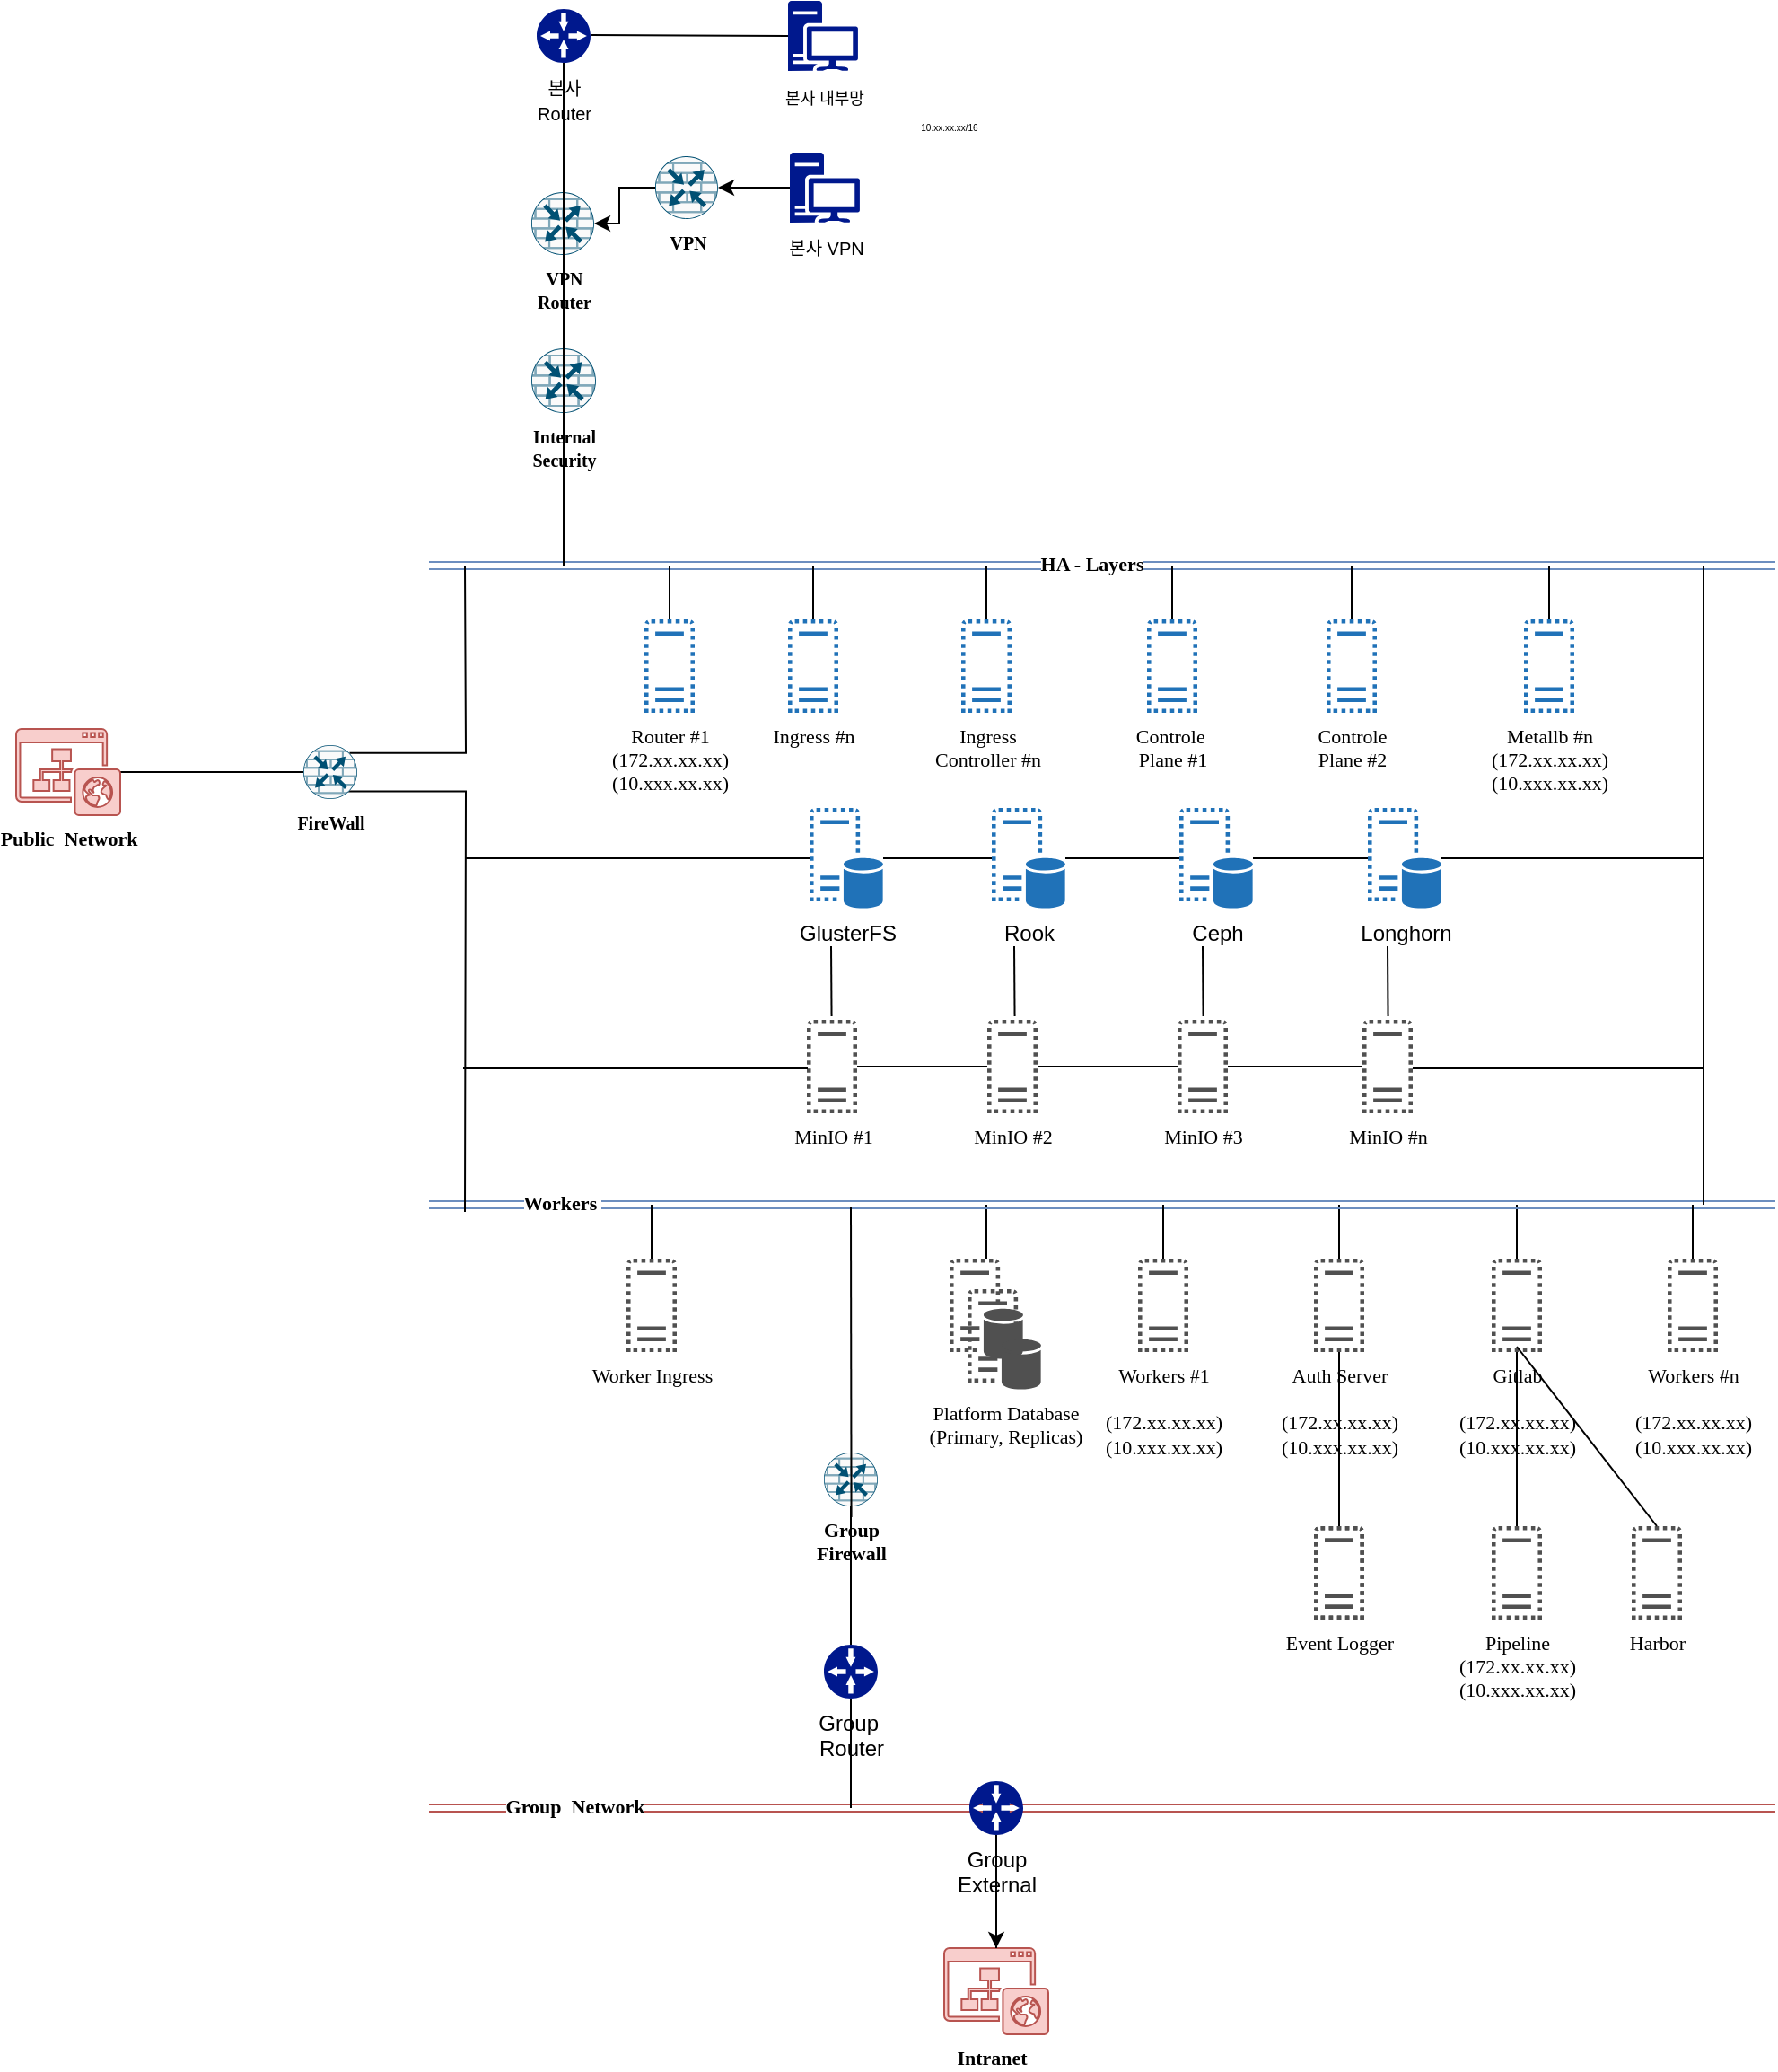 <mxfile version="20.2.3" type="github">
  <diagram name="Page-1" id="bfe91b75-5d2c-26a0-9c1d-138518896778">
    <mxGraphModel dx="1422" dy="1612" grid="1" gridSize="10" guides="1" tooltips="1" connect="1" arrows="1" fold="1" page="1" pageScale="1" pageWidth="1100" pageHeight="850" background="none" math="0" shadow="0">
      <root>
        <mxCell id="0" />
        <mxCell id="1" parent="0" />
        <mxCell id="kw6kMB2n_E4hMTKtBwWy-3" style="edgeStyle=orthogonalEdgeStyle;rounded=0;orthogonalLoop=1;jettySize=auto;html=1;fontFamily=Tahoma;fontSize=11;endArrow=none;endFill=0;fontStyle=0" parent="1" source="kw6kMB2n_E4hMTKtBwWy-5" edge="1">
          <mxGeometry relative="1" as="geometry">
            <mxPoint x="720.5" y="406" as="targetPoint" />
          </mxGeometry>
        </mxCell>
        <mxCell id="kw6kMB2n_E4hMTKtBwWy-5" value="" style="sketch=0;pointerEvents=1;shadow=0;dashed=0;html=1;strokeColor=none;fillColor=#505050;labelPosition=center;verticalLabelPosition=bottom;verticalAlign=top;outlineConnect=0;align=center;shape=mxgraph.office.servers.virtual_database_server;fontFamily=Tahoma;fontSize=11;fontStyle=1" parent="1" vertex="1">
          <mxGeometry x="700" y="436" width="41" height="56" as="geometry" />
        </mxCell>
        <mxCell id="kw6kMB2n_E4hMTKtBwWy-6" value="&lt;span style=&quot;font-weight: normal;&quot;&gt;Event Logger&lt;/span&gt;" style="sketch=0;pointerEvents=1;shadow=0;dashed=0;html=1;strokeColor=none;fillColor=#505050;labelPosition=center;verticalLabelPosition=bottom;verticalAlign=top;outlineConnect=0;align=center;shape=mxgraph.office.servers.virtual_server;fontFamily=Tahoma;fontSize=11;fontStyle=1" parent="1" vertex="1">
          <mxGeometry x="903" y="585" width="28" height="52" as="geometry" />
        </mxCell>
        <mxCell id="kw6kMB2n_E4hMTKtBwWy-7" style="edgeStyle=orthogonalEdgeStyle;rounded=0;orthogonalLoop=1;jettySize=auto;html=1;fontFamily=Tahoma;fontSize=11;endArrow=none;endFill=0;fontStyle=0" parent="1" source="kw6kMB2n_E4hMTKtBwWy-9" edge="1">
          <mxGeometry relative="1" as="geometry">
            <mxPoint x="917" y="406" as="targetPoint" />
          </mxGeometry>
        </mxCell>
        <mxCell id="kw6kMB2n_E4hMTKtBwWy-8" style="edgeStyle=orthogonalEdgeStyle;rounded=0;orthogonalLoop=1;jettySize=auto;html=1;fontFamily=Tahoma;fontSize=11;endArrow=none;endFill=0;" parent="1" source="kw6kMB2n_E4hMTKtBwWy-9" target="kw6kMB2n_E4hMTKtBwWy-6" edge="1">
          <mxGeometry relative="1" as="geometry" />
        </mxCell>
        <mxCell id="kw6kMB2n_E4hMTKtBwWy-9" value="&lt;span style=&quot;font-weight: 400;&quot;&gt;Auth Server&lt;/span&gt;&lt;br&gt;&lt;br&gt;&lt;span style=&quot;font-weight: 400;&quot;&gt;(172.xx.xx.xx)&lt;/span&gt;&lt;br style=&quot;font-weight: 400;&quot;&gt;&lt;span style=&quot;font-weight: 400;&quot;&gt;(10.xxx.xx.xx)&lt;/span&gt;" style="sketch=0;pointerEvents=1;shadow=0;dashed=0;html=1;strokeColor=none;fillColor=#505050;labelPosition=center;verticalLabelPosition=bottom;verticalAlign=top;outlineConnect=0;align=center;shape=mxgraph.office.servers.virtual_server;fontFamily=Tahoma;fontSize=11;fontStyle=1" parent="1" vertex="1">
          <mxGeometry x="903" y="436" width="28" height="52" as="geometry" />
        </mxCell>
        <mxCell id="kw6kMB2n_E4hMTKtBwWy-10" style="edgeStyle=orthogonalEdgeStyle;rounded=0;orthogonalLoop=1;jettySize=auto;html=1;fontFamily=Tahoma;fontSize=11;endArrow=none;endFill=0;fontStyle=0" parent="1" source="kw6kMB2n_E4hMTKtBwWy-11" edge="1">
          <mxGeometry relative="1" as="geometry">
            <mxPoint x="1016" y="406" as="targetPoint" />
          </mxGeometry>
        </mxCell>
        <mxCell id="kw6kMB2n_E4hMTKtBwWy-11" value="&lt;span style=&quot;font-weight: normal;&quot;&gt;Gitlab&lt;/span&gt;&lt;br&gt;&lt;br&gt;&lt;span style=&quot;font-weight: 400;&quot;&gt;(172.xx.xx.xx)&lt;/span&gt;&lt;br style=&quot;font-weight: 400;&quot;&gt;&lt;span style=&quot;font-weight: 400;&quot;&gt;(10.xxx.xx.xx)&lt;/span&gt;" style="sketch=0;pointerEvents=1;shadow=0;dashed=0;html=1;strokeColor=none;fillColor=#505050;labelPosition=center;verticalLabelPosition=bottom;verticalAlign=top;outlineConnect=0;align=center;shape=mxgraph.office.servers.virtual_server;fontFamily=Tahoma;fontSize=11;fontStyle=1" parent="1" vertex="1">
          <mxGeometry x="1002" y="436" width="28" height="52" as="geometry" />
        </mxCell>
        <mxCell id="kw6kMB2n_E4hMTKtBwWy-12" value="" style="shape=link;html=1;rounded=0;fontFamily=Tahoma;fontSize=11;fontStyle=1;fillColor=#dae8fc;strokeColor=#6c8ebf;" parent="1" edge="1">
          <mxGeometry width="100" relative="1" as="geometry">
            <mxPoint x="410" y="406" as="sourcePoint" />
            <mxPoint x="1160" y="406" as="targetPoint" />
          </mxGeometry>
        </mxCell>
        <mxCell id="kw6kMB2n_E4hMTKtBwWy-13" value="Workers&amp;nbsp;" style="edgeLabel;html=1;align=center;verticalAlign=middle;resizable=0;points=[];fontSize=11;fontFamily=Tahoma;fontStyle=1" parent="kw6kMB2n_E4hMTKtBwWy-12" vertex="1" connectable="0">
          <mxGeometry x="0.649" y="1" relative="1" as="geometry">
            <mxPoint x="-545" as="offset" />
          </mxGeometry>
        </mxCell>
        <mxCell id="kw6kMB2n_E4hMTKtBwWy-14" value="" style="shape=link;html=1;rounded=0;fontFamily=Tahoma;fontSize=11;fontStyle=1;fillColor=#dae8fc;strokeColor=#6c8ebf;" parent="1" edge="1">
          <mxGeometry width="100" relative="1" as="geometry">
            <mxPoint x="410" y="50" as="sourcePoint" />
            <mxPoint x="1160" y="50" as="targetPoint" />
          </mxGeometry>
        </mxCell>
        <mxCell id="kw6kMB2n_E4hMTKtBwWy-15" value="HA - Layers" style="edgeLabel;html=1;align=center;verticalAlign=middle;resizable=0;points=[];fontSize=11;fontFamily=Tahoma;fontStyle=1" parent="kw6kMB2n_E4hMTKtBwWy-14" vertex="1" connectable="0">
          <mxGeometry x="0.649" y="1" relative="1" as="geometry">
            <mxPoint x="-250" as="offset" />
          </mxGeometry>
        </mxCell>
        <mxCell id="kw6kMB2n_E4hMTKtBwWy-16" style="edgeStyle=orthogonalEdgeStyle;rounded=0;orthogonalLoop=1;jettySize=auto;html=1;fontFamily=Tahoma;fontSize=11;endArrow=none;endFill=0;fontStyle=0" parent="1" source="kw6kMB2n_E4hMTKtBwWy-17" edge="1">
          <mxGeometry relative="1" as="geometry">
            <mxPoint x="720.5" y="50" as="targetPoint" />
          </mxGeometry>
        </mxCell>
        <mxCell id="kw6kMB2n_E4hMTKtBwWy-17" value="Ingress&lt;br&gt;Controller #n" style="sketch=0;pointerEvents=1;shadow=0;dashed=0;html=1;strokeColor=none;labelPosition=center;verticalLabelPosition=bottom;verticalAlign=top;outlineConnect=0;align=center;shape=mxgraph.office.servers.virtual_server;fillColor=#2072B8;fontFamily=Tahoma;fontSize=11;fontStyle=0" parent="1" vertex="1">
          <mxGeometry x="706.5" y="80" width="28" height="52" as="geometry" />
        </mxCell>
        <mxCell id="kw6kMB2n_E4hMTKtBwWy-18" style="edgeStyle=orthogonalEdgeStyle;rounded=0;orthogonalLoop=1;jettySize=auto;html=1;fontFamily=Tahoma;fontSize=11;endArrow=none;endFill=0;fontStyle=0" parent="1" source="kw6kMB2n_E4hMTKtBwWy-19" edge="1">
          <mxGeometry relative="1" as="geometry">
            <mxPoint x="824" y="50" as="targetPoint" />
          </mxGeometry>
        </mxCell>
        <mxCell id="kw6kMB2n_E4hMTKtBwWy-19" value="Controle&amp;nbsp;&lt;br&gt;Plane #1" style="sketch=0;pointerEvents=1;shadow=0;dashed=0;html=1;strokeColor=none;labelPosition=center;verticalLabelPosition=bottom;verticalAlign=top;outlineConnect=0;align=center;shape=mxgraph.office.servers.virtual_server;fillColor=#2072B8;fontFamily=Tahoma;fontSize=11;fontStyle=0" parent="1" vertex="1">
          <mxGeometry x="810" y="80" width="28" height="52" as="geometry" />
        </mxCell>
        <mxCell id="kw6kMB2n_E4hMTKtBwWy-20" style="edgeStyle=orthogonalEdgeStyle;rounded=0;orthogonalLoop=1;jettySize=auto;html=1;fontFamily=Tahoma;fontSize=11;endArrow=none;endFill=0;fontStyle=0" parent="1" source="kw6kMB2n_E4hMTKtBwWy-21" edge="1">
          <mxGeometry relative="1" as="geometry">
            <mxPoint x="924" y="50" as="targetPoint" />
          </mxGeometry>
        </mxCell>
        <mxCell id="kw6kMB2n_E4hMTKtBwWy-21" value="Controle&lt;br&gt;Plane #2" style="sketch=0;pointerEvents=1;shadow=0;dashed=0;html=1;strokeColor=none;labelPosition=center;verticalLabelPosition=bottom;verticalAlign=top;outlineConnect=0;align=center;shape=mxgraph.office.servers.virtual_server;fillColor=#2072B8;fontFamily=Tahoma;fontSize=11;fontStyle=0" parent="1" vertex="1">
          <mxGeometry x="910" y="80" width="28" height="52" as="geometry" />
        </mxCell>
        <mxCell id="kw6kMB2n_E4hMTKtBwWy-22" style="edgeStyle=orthogonalEdgeStyle;rounded=0;orthogonalLoop=1;jettySize=auto;html=1;fontFamily=Tahoma;fontSize=11;endArrow=none;endFill=0;fontStyle=0" parent="1" source="kw6kMB2n_E4hMTKtBwWy-23" edge="1">
          <mxGeometry relative="1" as="geometry">
            <mxPoint x="1034" y="50" as="targetPoint" />
          </mxGeometry>
        </mxCell>
        <mxCell id="kw6kMB2n_E4hMTKtBwWy-23" value="Metallb #n&lt;br&gt;(172.xx.xx.xx)&lt;br&gt;(10.xxx.xx.xx)" style="sketch=0;pointerEvents=1;shadow=0;dashed=0;html=1;strokeColor=none;labelPosition=center;verticalLabelPosition=bottom;verticalAlign=top;outlineConnect=0;align=center;shape=mxgraph.office.servers.virtual_server;fillColor=#2072B8;fontFamily=Tahoma;fontSize=11;fontStyle=0" parent="1" vertex="1">
          <mxGeometry x="1020" y="80" width="28" height="52" as="geometry" />
        </mxCell>
        <mxCell id="kw6kMB2n_E4hMTKtBwWy-24" style="edgeStyle=orthogonalEdgeStyle;rounded=0;orthogonalLoop=1;jettySize=auto;html=1;fontFamily=Tahoma;fontSize=11;endArrow=none;endFill=0;fontStyle=0" parent="1" source="kw6kMB2n_E4hMTKtBwWy-25" edge="1">
          <mxGeometry relative="1" as="geometry">
            <mxPoint x="819" y="406" as="targetPoint" />
          </mxGeometry>
        </mxCell>
        <mxCell id="kw6kMB2n_E4hMTKtBwWy-25" value="Workers #1&lt;br&gt;&lt;br&gt;(172.xx.xx.xx)&lt;br&gt;(10.xxx.xx.xx)" style="sketch=0;pointerEvents=1;shadow=0;dashed=0;html=1;strokeColor=none;fillColor=#505050;labelPosition=center;verticalLabelPosition=bottom;verticalAlign=top;outlineConnect=0;align=center;shape=mxgraph.office.servers.virtual_server;fontFamily=Tahoma;fontSize=11;fontStyle=0" parent="1" vertex="1">
          <mxGeometry x="805" y="436" width="28" height="52" as="geometry" />
        </mxCell>
        <mxCell id="kw6kMB2n_E4hMTKtBwWy-26" style="edgeStyle=orthogonalEdgeStyle;rounded=0;orthogonalLoop=1;jettySize=auto;html=1;fontFamily=Tahoma;fontSize=11;endArrow=none;endFill=0;fontStyle=0" parent="1" source="kw6kMB2n_E4hMTKtBwWy-27" edge="1">
          <mxGeometry relative="1" as="geometry">
            <mxPoint x="1114" y="406" as="targetPoint" />
          </mxGeometry>
        </mxCell>
        <mxCell id="kw6kMB2n_E4hMTKtBwWy-27" value="Workers #n&lt;br&gt;&lt;br&gt;(172.xx.xx.xx)&lt;br&gt;(10.xxx.xx.xx)" style="sketch=0;pointerEvents=1;shadow=0;dashed=0;html=1;strokeColor=none;fillColor=#505050;labelPosition=center;verticalLabelPosition=bottom;verticalAlign=top;outlineConnect=0;align=center;shape=mxgraph.office.servers.virtual_server;fontFamily=Tahoma;fontSize=11;fontStyle=0" parent="1" vertex="1">
          <mxGeometry x="1100" y="436" width="28" height="52" as="geometry" />
        </mxCell>
        <mxCell id="kw6kMB2n_E4hMTKtBwWy-28" style="edgeStyle=orthogonalEdgeStyle;rounded=0;orthogonalLoop=1;jettySize=auto;html=1;fontFamily=Tahoma;fontSize=11;endArrow=none;endFill=0;fontStyle=0" parent="1" source="kw6kMB2n_E4hMTKtBwWy-29" edge="1">
          <mxGeometry relative="1" as="geometry">
            <mxPoint x="534" y="406" as="targetPoint" />
          </mxGeometry>
        </mxCell>
        <mxCell id="kw6kMB2n_E4hMTKtBwWy-29" value="Worker Ingress" style="sketch=0;pointerEvents=1;shadow=0;dashed=0;html=1;strokeColor=none;fillColor=#505050;labelPosition=center;verticalLabelPosition=bottom;verticalAlign=top;outlineConnect=0;align=center;shape=mxgraph.office.servers.virtual_server;fontFamily=Tahoma;fontSize=11;fontStyle=0" parent="1" vertex="1">
          <mxGeometry x="520" y="436" width="28" height="52" as="geometry" />
        </mxCell>
        <mxCell id="kw6kMB2n_E4hMTKtBwWy-30" style="edgeStyle=orthogonalEdgeStyle;rounded=0;orthogonalLoop=1;jettySize=auto;html=1;fontFamily=Tahoma;fontSize=11;endArrow=none;endFill=0;fontStyle=0" parent="1" source="kw6kMB2n_E4hMTKtBwWy-31" edge="1">
          <mxGeometry relative="1" as="geometry">
            <mxPoint x="544" y="50" as="targetPoint" />
          </mxGeometry>
        </mxCell>
        <mxCell id="kw6kMB2n_E4hMTKtBwWy-31" value="Router #1&lt;br&gt;(172.xx.xx.xx)&lt;br&gt;(10.xxx.xx.xx)" style="sketch=0;pointerEvents=1;shadow=0;dashed=0;html=1;strokeColor=none;labelPosition=center;verticalLabelPosition=bottom;verticalAlign=top;outlineConnect=0;align=center;shape=mxgraph.office.servers.virtual_server;fillColor=#2072B8;fontFamily=Tahoma;fontSize=11;fontStyle=0" parent="1" vertex="1">
          <mxGeometry x="530" y="80" width="28" height="52" as="geometry" />
        </mxCell>
        <mxCell id="kw6kMB2n_E4hMTKtBwWy-32" style="edgeStyle=orthogonalEdgeStyle;rounded=0;orthogonalLoop=1;jettySize=auto;html=1;fontFamily=Tahoma;fontSize=11;endArrow=none;endFill=0;fontStyle=0" parent="1" source="kw6kMB2n_E4hMTKtBwWy-33" edge="1">
          <mxGeometry relative="1" as="geometry">
            <mxPoint x="624" y="50" as="targetPoint" />
          </mxGeometry>
        </mxCell>
        <mxCell id="kw6kMB2n_E4hMTKtBwWy-33" value="Ingress #n" style="sketch=0;pointerEvents=1;shadow=0;dashed=0;html=1;strokeColor=none;labelPosition=center;verticalLabelPosition=bottom;verticalAlign=top;outlineConnect=0;align=center;shape=mxgraph.office.servers.virtual_server;fillColor=#2072B8;fontFamily=Tahoma;fontSize=11;fontStyle=0" parent="1" vertex="1">
          <mxGeometry x="610" y="80" width="28" height="52" as="geometry" />
        </mxCell>
        <mxCell id="kw6kMB2n_E4hMTKtBwWy-34" style="edgeStyle=orthogonalEdgeStyle;rounded=0;orthogonalLoop=1;jettySize=auto;html=1;exitX=0.856;exitY=0.145;exitDx=0;exitDy=0;exitPerimeter=0;fontFamily=Tahoma;fontSize=11;endArrow=none;endFill=0;fontStyle=0" parent="1" source="kw6kMB2n_E4hMTKtBwWy-36" edge="1">
          <mxGeometry relative="1" as="geometry">
            <mxPoint x="430" y="50" as="targetPoint" />
            <mxPoint x="356.5" y="160" as="sourcePoint" />
          </mxGeometry>
        </mxCell>
        <mxCell id="kw6kMB2n_E4hMTKtBwWy-35" style="edgeStyle=orthogonalEdgeStyle;rounded=0;orthogonalLoop=1;jettySize=auto;html=1;exitX=0.7;exitY=0.86;exitDx=0;exitDy=0;exitPerimeter=0;fontFamily=Tahoma;fontSize=11;endArrow=none;endFill=0;fontStyle=0" parent="1" source="kw6kMB2n_E4hMTKtBwWy-36" edge="1">
          <mxGeometry relative="1" as="geometry">
            <mxPoint x="430" y="410" as="targetPoint" />
            <mxPoint x="356.5" y="187.5" as="sourcePoint" />
          </mxGeometry>
        </mxCell>
        <mxCell id="kw6kMB2n_E4hMTKtBwWy-36" value="&lt;font style=&quot;font-size: 10px;&quot;&gt;FireWall&lt;/font&gt;" style="sketch=0;points=[[0.5,0,0],[1,0.5,0],[0.5,1,0],[0,0.5,0],[0.145,0.145,0],[0.856,0.145,0],[0.855,0.856,0],[0.145,0.855,0]];verticalLabelPosition=bottom;html=1;verticalAlign=top;aspect=fixed;align=center;pointerEvents=1;shape=mxgraph.cisco19.rect;prIcon=router_with_firewall;fillColor=#FAFAFA;strokeColor=#005073;fontFamily=Tahoma;fontSize=11;fontStyle=1" parent="1" vertex="1">
          <mxGeometry x="340" y="150" width="30" height="30" as="geometry" />
        </mxCell>
        <mxCell id="kw6kMB2n_E4hMTKtBwWy-37" style="edgeStyle=orthogonalEdgeStyle;rounded=0;orthogonalLoop=1;jettySize=auto;html=1;entryX=0;entryY=0.5;entryDx=0;entryDy=0;entryPerimeter=0;fontFamily=Tahoma;fontSize=11;endArrow=none;endFill=0;fontStyle=0" parent="1" source="kw6kMB2n_E4hMTKtBwWy-38" target="kw6kMB2n_E4hMTKtBwWy-36" edge="1">
          <mxGeometry relative="1" as="geometry" />
        </mxCell>
        <mxCell id="kw6kMB2n_E4hMTKtBwWy-38" value="Public&amp;nbsp; Network" style="sketch=0;pointerEvents=1;shadow=0;dashed=0;html=1;strokeColor=#b85450;fillColor=#f8cecc;labelPosition=center;verticalLabelPosition=bottom;verticalAlign=top;outlineConnect=0;align=center;shape=mxgraph.office.sites.website_public;fontFamily=Tahoma;fontSize=11;fontStyle=1" parent="1" vertex="1">
          <mxGeometry x="180" y="141" width="58" height="48" as="geometry" />
        </mxCell>
        <mxCell id="kw6kMB2n_E4hMTKtBwWy-39" value="" style="shape=link;html=1;rounded=0;fontFamily=Tahoma;fontSize=11;fillColor=#f8cecc;strokeColor=#b85450;fontStyle=1" parent="1" edge="1">
          <mxGeometry width="100" relative="1" as="geometry">
            <mxPoint x="410" y="742" as="sourcePoint" />
            <mxPoint x="1160" y="742" as="targetPoint" />
          </mxGeometry>
        </mxCell>
        <mxCell id="kw6kMB2n_E4hMTKtBwWy-40" value="Group&amp;nbsp; Network" style="edgeLabel;html=1;align=center;verticalAlign=middle;resizable=0;points=[];fontSize=11;fontFamily=Tahoma;fontStyle=1" parent="kw6kMB2n_E4hMTKtBwWy-39" vertex="1" connectable="0">
          <mxGeometry x="0.649" y="1" relative="1" as="geometry">
            <mxPoint x="-538" as="offset" />
          </mxGeometry>
        </mxCell>
        <mxCell id="kw6kMB2n_E4hMTKtBwWy-41" style="edgeStyle=orthogonalEdgeStyle;rounded=0;orthogonalLoop=1;jettySize=auto;html=1;fontFamily=Tahoma;fontSize=11;endArrow=none;endFill=0;fontStyle=0;exitX=0.5;exitY=1;exitDx=0;exitDy=0;exitPerimeter=0;startArrow=none;" parent="1" source="kw6kMB2n_E4hMTKtBwWy-51" edge="1">
          <mxGeometry relative="1" as="geometry">
            <mxPoint x="645" y="742" as="targetPoint" />
          </mxGeometry>
        </mxCell>
        <mxCell id="kw6kMB2n_E4hMTKtBwWy-42" value="Group&lt;br&gt;Firewall" style="sketch=0;points=[[0.5,0,0],[1,0.5,0],[0.5,1,0],[0,0.5,0],[0.145,0.145,0],[0.856,0.145,0],[0.855,0.856,0],[0.145,0.855,0]];verticalLabelPosition=bottom;html=1;verticalAlign=top;aspect=fixed;align=center;pointerEvents=1;shape=mxgraph.cisco19.rect;prIcon=router_with_firewall;fillColor=#FAFAFA;strokeColor=#005073;fontFamily=Tahoma;fontSize=11;fontStyle=1" parent="1" vertex="1">
          <mxGeometry x="630" y="544" width="30" height="30" as="geometry" />
        </mxCell>
        <mxCell id="kw6kMB2n_E4hMTKtBwWy-43" value="" style="sketch=0;pointerEvents=1;shadow=0;dashed=0;html=1;strokeColor=none;fillColor=#505050;labelPosition=center;verticalLabelPosition=bottom;verticalAlign=top;outlineConnect=0;align=center;shape=mxgraph.office.servers.virtual_server;fontFamily=Tahoma;fontSize=11;fontStyle=1" parent="1" vertex="1">
          <mxGeometry x="903" y="585" width="28" height="52" as="geometry" />
        </mxCell>
        <mxCell id="kw6kMB2n_E4hMTKtBwWy-46" value="&lt;span style=&quot;font-weight: normal;&quot;&gt;Pipeline&lt;br&gt;&lt;/span&gt;&lt;span style=&quot;font-weight: 400;&quot;&gt;(172.xx.xx.xx)&lt;/span&gt;&lt;br style=&quot;font-weight: 400;&quot;&gt;&lt;span style=&quot;font-weight: 400;&quot;&gt;(10.xxx.xx.xx)&lt;/span&gt;&lt;span style=&quot;font-weight: normal;&quot;&gt;&lt;br&gt;&lt;/span&gt;" style="sketch=0;pointerEvents=1;shadow=0;dashed=0;html=1;strokeColor=none;fillColor=#505050;labelPosition=center;verticalLabelPosition=bottom;verticalAlign=top;outlineConnect=0;align=center;shape=mxgraph.office.servers.virtual_server;fontFamily=Tahoma;fontSize=11;fontStyle=1" parent="1" vertex="1">
          <mxGeometry x="1002" y="585" width="28" height="52" as="geometry" />
        </mxCell>
        <mxCell id="kw6kMB2n_E4hMTKtBwWy-47" value="&lt;span style=&quot;font-weight: normal;&quot;&gt;Harbor&lt;/span&gt;" style="sketch=0;pointerEvents=1;shadow=0;dashed=0;html=1;strokeColor=none;fillColor=#505050;labelPosition=center;verticalLabelPosition=bottom;verticalAlign=top;outlineConnect=0;align=center;shape=mxgraph.office.servers.virtual_server;fontFamily=Tahoma;fontSize=11;fontStyle=1" parent="1" vertex="1">
          <mxGeometry x="1080" y="585" width="28" height="52" as="geometry" />
        </mxCell>
        <mxCell id="kw6kMB2n_E4hMTKtBwWy-48" value="" style="endArrow=none;html=1;rounded=0;" parent="1" source="kw6kMB2n_E4hMTKtBwWy-46" target="kw6kMB2n_E4hMTKtBwWy-11" edge="1">
          <mxGeometry width="50" height="50" relative="1" as="geometry">
            <mxPoint x="1020" y="565" as="sourcePoint" />
            <mxPoint x="1070" y="515" as="targetPoint" />
          </mxGeometry>
        </mxCell>
        <mxCell id="kw6kMB2n_E4hMTKtBwWy-49" value="" style="endArrow=none;html=1;rounded=0;entryX=0.5;entryY=0;entryDx=0;entryDy=0;entryPerimeter=0;" parent="1" target="kw6kMB2n_E4hMTKtBwWy-47" edge="1">
          <mxGeometry width="50" height="50" relative="1" as="geometry">
            <mxPoint x="1016" y="485" as="sourcePoint" />
            <mxPoint x="1050" y="585" as="targetPoint" />
          </mxGeometry>
        </mxCell>
        <mxCell id="kw6kMB2n_E4hMTKtBwWy-51" value="Group&amp;nbsp;&lt;br&gt;Router" style="sketch=0;aspect=fixed;pointerEvents=1;shadow=0;dashed=0;html=1;strokeColor=none;labelPosition=center;verticalLabelPosition=bottom;verticalAlign=top;align=center;fillColor=#00188D;shape=mxgraph.mscae.enterprise.gateway" parent="1" vertex="1">
          <mxGeometry x="630" y="651" width="30" height="30" as="geometry" />
        </mxCell>
        <mxCell id="kw6kMB2n_E4hMTKtBwWy-52" value="" style="edgeStyle=orthogonalEdgeStyle;rounded=0;orthogonalLoop=1;jettySize=auto;html=1;fontFamily=Tahoma;fontSize=11;endArrow=none;endFill=0;fontStyle=0;exitX=0.5;exitY=1;exitDx=0;exitDy=0;exitPerimeter=0;entryX=0.5;entryY=0;entryDx=0;entryDy=0;entryPerimeter=0;" parent="1" source="kw6kMB2n_E4hMTKtBwWy-42" target="kw6kMB2n_E4hMTKtBwWy-51" edge="1">
          <mxGeometry relative="1" as="geometry">
            <mxPoint x="645.0" y="675" as="targetPoint" />
            <mxPoint x="645" y="492" as="sourcePoint" />
          </mxGeometry>
        </mxCell>
        <mxCell id="kw6kMB2n_E4hMTKtBwWy-138" value="" style="edgeStyle=orthogonalEdgeStyle;rounded=0;orthogonalLoop=1;jettySize=auto;html=1;fontSize=10;" parent="1" source="kw6kMB2n_E4hMTKtBwWy-53" target="kw6kMB2n_E4hMTKtBwWy-136" edge="1">
          <mxGeometry relative="1" as="geometry" />
        </mxCell>
        <mxCell id="kw6kMB2n_E4hMTKtBwWy-53" value="Group&lt;br&gt;External" style="sketch=0;aspect=fixed;pointerEvents=1;shadow=0;dashed=0;html=1;strokeColor=none;labelPosition=center;verticalLabelPosition=bottom;verticalAlign=top;align=center;fillColor=#00188D;shape=mxgraph.mscae.enterprise.gateway" parent="1" vertex="1">
          <mxGeometry x="711" y="727" width="30" height="30" as="geometry" />
        </mxCell>
        <mxCell id="kw6kMB2n_E4hMTKtBwWy-54" value="&lt;font style=&quot;font-size: 9px;&quot;&gt;본사 내부망&lt;/font&gt;" style="sketch=0;aspect=fixed;pointerEvents=1;shadow=0;dashed=0;html=1;strokeColor=none;labelPosition=center;verticalLabelPosition=bottom;verticalAlign=top;align=center;fillColor=#00188D;shape=mxgraph.mscae.enterprise.workstation_client" parent="1" vertex="1">
          <mxGeometry x="610" y="-264.5" width="39" height="39" as="geometry" />
        </mxCell>
        <mxCell id="kw6kMB2n_E4hMTKtBwWy-55" value="&lt;font size=&quot;1&quot;&gt;본사&lt;br&gt;Router&lt;br&gt;&lt;/font&gt;" style="sketch=0;aspect=fixed;pointerEvents=1;shadow=0;dashed=0;html=1;strokeColor=none;labelPosition=center;verticalLabelPosition=bottom;verticalAlign=top;align=center;fillColor=#00188D;shape=mxgraph.mscae.enterprise.gateway" parent="1" vertex="1">
          <mxGeometry x="470" y="-260" width="30" height="30" as="geometry" />
        </mxCell>
        <mxCell id="kw6kMB2n_E4hMTKtBwWy-56" value="&lt;font size=&quot;1&quot;&gt;VPN&lt;br&gt;Router&lt;br&gt;&lt;/font&gt;" style="sketch=0;points=[[0.5,0,0],[1,0.5,0],[0.5,1,0],[0,0.5,0],[0.145,0.145,0],[0.856,0.145,0],[0.855,0.856,0],[0.145,0.855,0]];verticalLabelPosition=bottom;html=1;verticalAlign=top;aspect=fixed;align=center;pointerEvents=1;shape=mxgraph.cisco19.rect;prIcon=router_with_firewall;fillColor=#FAFAFA;strokeColor=#005073;fontFamily=Tahoma;fontSize=11;fontStyle=1" parent="1" vertex="1">
          <mxGeometry x="467" y="-158" width="35" height="35" as="geometry" />
        </mxCell>
        <mxCell id="kw6kMB2n_E4hMTKtBwWy-57" value="&lt;font size=&quot;1&quot;&gt;Internal&lt;br&gt;Security&lt;br&gt;&lt;/font&gt;" style="sketch=0;points=[[0.5,0,0],[1,0.5,0],[0.5,1,0],[0,0.5,0],[0.145,0.145,0],[0.856,0.145,0],[0.855,0.856,0],[0.145,0.855,0]];verticalLabelPosition=bottom;html=1;verticalAlign=top;aspect=fixed;align=center;pointerEvents=1;shape=mxgraph.cisco19.rect;prIcon=router_with_firewall;fillColor=#FAFAFA;strokeColor=#005073;fontFamily=Tahoma;fontSize=11;fontStyle=1" parent="1" vertex="1">
          <mxGeometry x="467" y="-71" width="36" height="36" as="geometry" />
        </mxCell>
        <mxCell id="kw6kMB2n_E4hMTKtBwWy-58" value="" style="endArrow=none;html=1;rounded=0;entryX=0;entryY=0.5;entryDx=0;entryDy=0;entryPerimeter=0;" parent="1" target="kw6kMB2n_E4hMTKtBwWy-54" edge="1">
          <mxGeometry width="50" height="50" relative="1" as="geometry">
            <mxPoint x="500" y="-245.5" as="sourcePoint" />
            <mxPoint x="620" y="-170.5" as="targetPoint" />
          </mxGeometry>
        </mxCell>
        <mxCell id="kw6kMB2n_E4hMTKtBwWy-59" value="" style="endArrow=none;html=1;rounded=0;entryX=0.5;entryY=1;entryDx=0;entryDy=0;entryPerimeter=0;" parent="1" target="kw6kMB2n_E4hMTKtBwWy-55" edge="1">
          <mxGeometry width="50" height="50" relative="1" as="geometry">
            <mxPoint x="485" y="50" as="sourcePoint" />
            <mxPoint x="430" y="-180" as="targetPoint" />
          </mxGeometry>
        </mxCell>
        <mxCell id="kw6kMB2n_E4hMTKtBwWy-60" value="" style="edgeStyle=orthogonalEdgeStyle;rounded=0;orthogonalLoop=1;jettySize=auto;html=1;" parent="1" source="kw6kMB2n_E4hMTKtBwWy-61" target="kw6kMB2n_E4hMTKtBwWy-63" edge="1">
          <mxGeometry relative="1" as="geometry" />
        </mxCell>
        <mxCell id="kw6kMB2n_E4hMTKtBwWy-61" value="&lt;font size=&quot;1&quot;&gt;본사 VPN&lt;br&gt;&lt;/font&gt;" style="sketch=0;aspect=fixed;pointerEvents=1;shadow=0;dashed=0;html=1;strokeColor=none;labelPosition=center;verticalLabelPosition=bottom;verticalAlign=top;align=center;fillColor=#00188D;shape=mxgraph.mscae.enterprise.workstation_client" parent="1" vertex="1">
          <mxGeometry x="611" y="-180" width="39" height="39" as="geometry" />
        </mxCell>
        <mxCell id="kw6kMB2n_E4hMTKtBwWy-62" value="" style="edgeStyle=orthogonalEdgeStyle;rounded=0;orthogonalLoop=1;jettySize=auto;html=1;" parent="1" source="kw6kMB2n_E4hMTKtBwWy-63" target="kw6kMB2n_E4hMTKtBwWy-56" edge="1">
          <mxGeometry relative="1" as="geometry" />
        </mxCell>
        <mxCell id="kw6kMB2n_E4hMTKtBwWy-63" value="&lt;font size=&quot;1&quot;&gt;VPN&lt;br&gt;&lt;/font&gt;" style="sketch=0;points=[[0.5,0,0],[1,0.5,0],[0.5,1,0],[0,0.5,0],[0.145,0.145,0],[0.856,0.145,0],[0.855,0.856,0],[0.145,0.855,0]];verticalLabelPosition=bottom;html=1;verticalAlign=top;aspect=fixed;align=center;pointerEvents=1;shape=mxgraph.cisco19.rect;prIcon=router_with_firewall;fillColor=#FAFAFA;strokeColor=#005073;fontFamily=Tahoma;fontSize=11;fontStyle=1" parent="1" vertex="1">
          <mxGeometry x="536" y="-178" width="35" height="35" as="geometry" />
        </mxCell>
        <mxCell id="kw6kMB2n_E4hMTKtBwWy-65" value="10.xx.xx.xx/16" style="text;html=1;strokeColor=none;fillColor=none;align=center;verticalAlign=middle;whiteSpace=wrap;rounded=0;fontSize=5;" parent="1" vertex="1">
          <mxGeometry x="650" y="-230" width="100" height="70" as="geometry" />
        </mxCell>
        <mxCell id="kw6kMB2n_E4hMTKtBwWy-72" value="Rook&lt;br&gt;" style="sketch=0;pointerEvents=1;shadow=0;dashed=0;html=1;strokeColor=none;labelPosition=center;verticalLabelPosition=bottom;verticalAlign=top;outlineConnect=0;align=center;shape=mxgraph.office.servers.virtual_database_server;fillColor=#2072B8;" parent="1" vertex="1">
          <mxGeometry x="723.5" y="185" width="41" height="56" as="geometry" />
        </mxCell>
        <mxCell id="kw6kMB2n_E4hMTKtBwWy-75" value="GlusterFS" style="sketch=0;pointerEvents=1;shadow=0;dashed=0;html=1;strokeColor=none;labelPosition=center;verticalLabelPosition=bottom;verticalAlign=top;outlineConnect=0;align=center;shape=mxgraph.office.servers.virtual_database_server;fillColor=#2072B8;" parent="1" vertex="1">
          <mxGeometry x="622" y="185" width="41" height="56" as="geometry" />
        </mxCell>
        <mxCell id="kw6kMB2n_E4hMTKtBwWy-77" value="Ceph" style="sketch=0;pointerEvents=1;shadow=0;dashed=0;html=1;strokeColor=none;labelPosition=center;verticalLabelPosition=bottom;verticalAlign=top;outlineConnect=0;align=center;shape=mxgraph.office.servers.virtual_database_server;fillColor=#2072B8;" parent="1" vertex="1">
          <mxGeometry x="828" y="185" width="41" height="56" as="geometry" />
        </mxCell>
        <mxCell id="kw6kMB2n_E4hMTKtBwWy-89" value="Longhorn" style="sketch=0;pointerEvents=1;shadow=0;dashed=0;html=1;strokeColor=none;labelPosition=center;verticalLabelPosition=bottom;verticalAlign=top;outlineConnect=0;align=center;shape=mxgraph.office.servers.virtual_database_server;fillColor=#2072B8;" parent="1" vertex="1">
          <mxGeometry x="933" y="185" width="41" height="56" as="geometry" />
        </mxCell>
        <mxCell id="kw6kMB2n_E4hMTKtBwWy-98" value="" style="endArrow=none;html=1;rounded=0;fontSize=10;" parent="1" source="kw6kMB2n_E4hMTKtBwWy-75" edge="1">
          <mxGeometry width="50" height="50" relative="1" as="geometry">
            <mxPoint x="680" y="300" as="sourcePoint" />
            <mxPoint x="430" y="213" as="targetPoint" />
          </mxGeometry>
        </mxCell>
        <mxCell id="kw6kMB2n_E4hMTKtBwWy-99" value="" style="endArrow=none;html=1;rounded=0;fontSize=10;edgeStyle=orthogonalEdgeStyle;" parent="1" target="kw6kMB2n_E4hMTKtBwWy-89" edge="1">
          <mxGeometry width="50" height="50" relative="1" as="geometry">
            <mxPoint x="1120" y="50" as="sourcePoint" />
            <mxPoint x="990" y="212.52" as="targetPoint" />
            <Array as="points">
              <mxPoint x="1120" y="213" />
            </Array>
          </mxGeometry>
        </mxCell>
        <mxCell id="kw6kMB2n_E4hMTKtBwWy-100" value="&lt;span style=&quot;font-weight: normal;&quot;&gt;Platform Database&lt;br&gt;(Primary, Replicas)&lt;/span&gt;" style="sketch=0;pointerEvents=1;shadow=0;dashed=0;html=1;strokeColor=none;fillColor=#505050;labelPosition=center;verticalLabelPosition=bottom;verticalAlign=top;outlineConnect=0;align=center;shape=mxgraph.office.servers.virtual_database_server;fontFamily=Tahoma;fontSize=11;fontStyle=1" parent="1" vertex="1">
          <mxGeometry x="710" y="453" width="41" height="56" as="geometry" />
        </mxCell>
        <mxCell id="kw6kMB2n_E4hMTKtBwWy-103" value="MinIO #1" style="sketch=0;pointerEvents=1;shadow=0;dashed=0;html=1;strokeColor=none;fillColor=#505050;labelPosition=center;verticalLabelPosition=bottom;verticalAlign=top;outlineConnect=0;align=center;shape=mxgraph.office.servers.virtual_server;fontFamily=Tahoma;fontSize=11;fontStyle=0" parent="1" vertex="1">
          <mxGeometry x="620.5" y="303" width="28" height="52" as="geometry" />
        </mxCell>
        <mxCell id="kw6kMB2n_E4hMTKtBwWy-104" value="MinIO #2" style="sketch=0;pointerEvents=1;shadow=0;dashed=0;html=1;strokeColor=none;fillColor=#505050;labelPosition=center;verticalLabelPosition=bottom;verticalAlign=top;outlineConnect=0;align=center;shape=mxgraph.office.servers.virtual_server;fontFamily=Tahoma;fontSize=11;fontStyle=0" parent="1" vertex="1">
          <mxGeometry x="721" y="303" width="28" height="52" as="geometry" />
        </mxCell>
        <mxCell id="kw6kMB2n_E4hMTKtBwWy-105" value="MinIO #3" style="sketch=0;pointerEvents=1;shadow=0;dashed=0;html=1;strokeColor=none;fillColor=#505050;labelPosition=center;verticalLabelPosition=bottom;verticalAlign=top;outlineConnect=0;align=center;shape=mxgraph.office.servers.virtual_server;fontFamily=Tahoma;fontSize=11;fontStyle=0" parent="1" vertex="1">
          <mxGeometry x="827" y="303" width="28" height="52" as="geometry" />
        </mxCell>
        <mxCell id="kw6kMB2n_E4hMTKtBwWy-106" value="MinIO #n" style="sketch=0;pointerEvents=1;shadow=0;dashed=0;html=1;strokeColor=none;fillColor=#505050;labelPosition=center;verticalLabelPosition=bottom;verticalAlign=top;outlineConnect=0;align=center;shape=mxgraph.office.servers.virtual_server;fontFamily=Tahoma;fontSize=11;fontStyle=0" parent="1" vertex="1">
          <mxGeometry x="930" y="303" width="28" height="52" as="geometry" />
        </mxCell>
        <mxCell id="kw6kMB2n_E4hMTKtBwWy-113" value="" style="endArrow=none;html=1;rounded=0;fontSize=10;" parent="1" edge="1">
          <mxGeometry width="50" height="50" relative="1" as="geometry">
            <mxPoint x="621" y="330.0" as="sourcePoint" />
            <mxPoint x="429" y="330" as="targetPoint" />
          </mxGeometry>
        </mxCell>
        <mxCell id="kw6kMB2n_E4hMTKtBwWy-115" value="" style="endArrow=none;html=1;rounded=0;fontSize=10;edgeStyle=orthogonalEdgeStyle;" parent="1" target="kw6kMB2n_E4hMTKtBwWy-106" edge="1">
          <mxGeometry width="50" height="50" relative="1" as="geometry">
            <mxPoint x="1120" y="50" as="sourcePoint" />
            <mxPoint x="974" y="213.048" as="targetPoint" />
            <Array as="points">
              <mxPoint x="1120" y="330" />
            </Array>
          </mxGeometry>
        </mxCell>
        <mxCell id="kw6kMB2n_E4hMTKtBwWy-117" value="" style="endArrow=none;html=1;rounded=0;fontSize=10;" parent="1" source="kw6kMB2n_E4hMTKtBwWy-105" target="kw6kMB2n_E4hMTKtBwWy-106" edge="1">
          <mxGeometry width="50" height="50" relative="1" as="geometry">
            <mxPoint x="855" y="328" as="sourcePoint" />
            <mxPoint x="930" y="328" as="targetPoint" />
          </mxGeometry>
        </mxCell>
        <mxCell id="kw6kMB2n_E4hMTKtBwWy-118" value="" style="endArrow=none;html=1;rounded=0;fontSize=10;" parent="1" source="kw6kMB2n_E4hMTKtBwWy-104" target="kw6kMB2n_E4hMTKtBwWy-105" edge="1">
          <mxGeometry width="50" height="50" relative="1" as="geometry">
            <mxPoint x="750" y="328" as="sourcePoint" />
            <mxPoint x="825" y="328" as="targetPoint" />
          </mxGeometry>
        </mxCell>
        <mxCell id="kw6kMB2n_E4hMTKtBwWy-119" value="" style="endArrow=none;html=1;rounded=0;fontSize=10;" parent="1" source="kw6kMB2n_E4hMTKtBwWy-103" target="kw6kMB2n_E4hMTKtBwWy-104" edge="1">
          <mxGeometry width="50" height="50" relative="1" as="geometry">
            <mxPoint x="650" y="330" as="sourcePoint" />
            <mxPoint x="725" y="330" as="targetPoint" />
          </mxGeometry>
        </mxCell>
        <mxCell id="kw6kMB2n_E4hMTKtBwWy-122" value="" style="endArrow=none;html=1;rounded=0;fontSize=10;" parent="1" source="kw6kMB2n_E4hMTKtBwWy-75" target="kw6kMB2n_E4hMTKtBwWy-72" edge="1">
          <mxGeometry width="50" height="50" relative="1" as="geometry">
            <mxPoint x="658.5" y="339" as="sourcePoint" />
            <mxPoint x="731" y="339" as="targetPoint" />
          </mxGeometry>
        </mxCell>
        <mxCell id="kw6kMB2n_E4hMTKtBwWy-124" value="" style="endArrow=none;html=1;rounded=0;fontSize=10;" parent="1" source="kw6kMB2n_E4hMTKtBwWy-72" target="kw6kMB2n_E4hMTKtBwWy-77" edge="1">
          <mxGeometry width="50" height="50" relative="1" as="geometry">
            <mxPoint x="673.0" y="223.0" as="sourcePoint" />
            <mxPoint x="733.5" y="223.0" as="targetPoint" />
          </mxGeometry>
        </mxCell>
        <mxCell id="kw6kMB2n_E4hMTKtBwWy-125" value="" style="endArrow=none;html=1;rounded=0;fontSize=10;" parent="1" source="kw6kMB2n_E4hMTKtBwWy-77" target="kw6kMB2n_E4hMTKtBwWy-89" edge="1">
          <mxGeometry width="50" height="50" relative="1" as="geometry">
            <mxPoint x="683.0" y="233.0" as="sourcePoint" />
            <mxPoint x="743.5" y="233.0" as="targetPoint" />
          </mxGeometry>
        </mxCell>
        <mxCell id="kw6kMB2n_E4hMTKtBwWy-126" value="" style="endArrow=none;html=1;rounded=0;fontSize=10;" parent="1" edge="1">
          <mxGeometry width="50" height="50" relative="1" as="geometry">
            <mxPoint x="634.28" y="301" as="sourcePoint" />
            <mxPoint x="634" y="262" as="targetPoint" />
          </mxGeometry>
        </mxCell>
        <mxCell id="kw6kMB2n_E4hMTKtBwWy-127" value="" style="endArrow=none;html=1;rounded=0;fontSize=10;" parent="1" edge="1">
          <mxGeometry width="50" height="50" relative="1" as="geometry">
            <mxPoint x="736.28" y="301" as="sourcePoint" />
            <mxPoint x="736" y="262" as="targetPoint" />
          </mxGeometry>
        </mxCell>
        <mxCell id="kw6kMB2n_E4hMTKtBwWy-128" value="" style="endArrow=none;html=1;rounded=0;fontSize=10;" parent="1" edge="1">
          <mxGeometry width="50" height="50" relative="1" as="geometry">
            <mxPoint x="841.28" y="301" as="sourcePoint" />
            <mxPoint x="841" y="262" as="targetPoint" />
          </mxGeometry>
        </mxCell>
        <mxCell id="kw6kMB2n_E4hMTKtBwWy-130" value="" style="endArrow=none;html=1;rounded=0;fontSize=10;" parent="1" edge="1">
          <mxGeometry width="50" height="50" relative="1" as="geometry">
            <mxPoint x="944.28" y="301" as="sourcePoint" />
            <mxPoint x="944" y="262" as="targetPoint" />
          </mxGeometry>
        </mxCell>
        <mxCell id="kw6kMB2n_E4hMTKtBwWy-132" value="" style="endArrow=none;html=1;rounded=0;fontSize=10;" parent="1" edge="1">
          <mxGeometry width="50" height="50" relative="1" as="geometry">
            <mxPoint x="645.28" y="580" as="sourcePoint" />
            <mxPoint x="645" y="407" as="targetPoint" />
          </mxGeometry>
        </mxCell>
        <mxCell id="kw6kMB2n_E4hMTKtBwWy-135" style="edgeStyle=orthogonalEdgeStyle;rounded=0;orthogonalLoop=1;jettySize=auto;html=1;fontFamily=Tahoma;fontSize=11;endArrow=none;endFill=0;fontStyle=0" parent="1" edge="1">
          <mxGeometry relative="1" as="geometry">
            <mxPoint x="1120" y="330" as="targetPoint" />
            <mxPoint x="1120" y="406.0" as="sourcePoint" />
          </mxGeometry>
        </mxCell>
        <mxCell id="kw6kMB2n_E4hMTKtBwWy-136" value="Intranet&amp;nbsp;&amp;nbsp;" style="sketch=0;pointerEvents=1;shadow=0;dashed=0;html=1;strokeColor=#b85450;fillColor=#f8cecc;labelPosition=center;verticalLabelPosition=bottom;verticalAlign=top;outlineConnect=0;align=center;shape=mxgraph.office.sites.website_public;fontFamily=Tahoma;fontSize=11;fontStyle=1" parent="1" vertex="1">
          <mxGeometry x="697" y="820" width="58" height="48" as="geometry" />
        </mxCell>
        <mxCell id="kw6kMB2n_E4hMTKtBwWy-137" value="" style="endArrow=none;html=1;rounded=0;fontSize=10;entryX=0.5;entryY=1;entryDx=0;entryDy=0;entryPerimeter=0;" parent="1" source="kw6kMB2n_E4hMTKtBwWy-136" target="kw6kMB2n_E4hMTKtBwWy-53" edge="1">
          <mxGeometry width="50" height="50" relative="1" as="geometry">
            <mxPoint x="890" y="700" as="sourcePoint" />
            <mxPoint x="940" y="650" as="targetPoint" />
          </mxGeometry>
        </mxCell>
      </root>
    </mxGraphModel>
  </diagram>
</mxfile>
